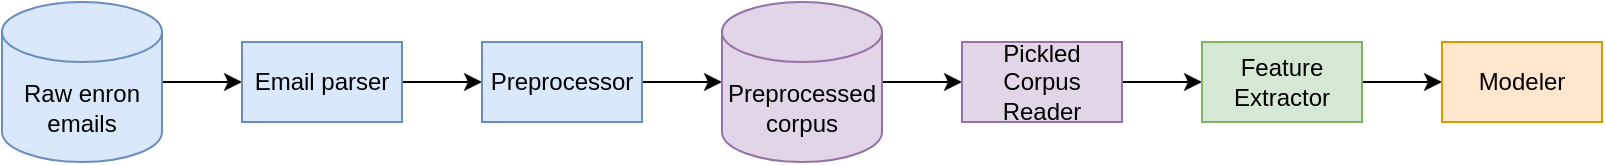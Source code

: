 <mxfile version="17.4.2" type="device" pages="3"><diagram id="4cCt6KYhUxjtPOJoeI9C" name="Pipeline of storage"><mxGraphModel dx="1186" dy="822" grid="1" gridSize="10" guides="1" tooltips="1" connect="1" arrows="1" fold="1" page="1" pageScale="1" pageWidth="827" pageHeight="1169" math="0" shadow="0"><root><mxCell id="0"/><mxCell id="1" parent="0"/><mxCell id="dwaxpqZqscK2zUgmZ3Gi-1" style="edgeStyle=orthogonalEdgeStyle;rounded=0;orthogonalLoop=1;jettySize=auto;html=1;exitX=1;exitY=0.5;exitDx=0;exitDy=0;exitPerimeter=0;entryX=0;entryY=0.5;entryDx=0;entryDy=0;" edge="1" parent="1" source="zdUrqplgJED3Nsyg5-id-1" target="zdUrqplgJED3Nsyg5-id-2"><mxGeometry relative="1" as="geometry"/></mxCell><mxCell id="zdUrqplgJED3Nsyg5-id-1" value="Raw enron emails" style="shape=cylinder3;whiteSpace=wrap;html=1;boundedLbl=1;backgroundOutline=1;size=15;fillColor=#dae8fc;strokeColor=#6c8ebf;" vertex="1" parent="1"><mxGeometry x="14" y="200" width="80" height="80" as="geometry"/></mxCell><mxCell id="dwaxpqZqscK2zUgmZ3Gi-2" style="edgeStyle=orthogonalEdgeStyle;rounded=0;orthogonalLoop=1;jettySize=auto;html=1;exitX=1;exitY=0.5;exitDx=0;exitDy=0;entryX=0;entryY=0.5;entryDx=0;entryDy=0;" edge="1" parent="1" source="zdUrqplgJED3Nsyg5-id-2" target="zdUrqplgJED3Nsyg5-id-3"><mxGeometry relative="1" as="geometry"/></mxCell><mxCell id="zdUrqplgJED3Nsyg5-id-2" value="Email parser" style="rounded=0;whiteSpace=wrap;html=1;fillColor=#dae8fc;strokeColor=#6c8ebf;" vertex="1" parent="1"><mxGeometry x="134" y="220" width="80" height="40" as="geometry"/></mxCell><mxCell id="dwaxpqZqscK2zUgmZ3Gi-3" style="edgeStyle=orthogonalEdgeStyle;rounded=0;orthogonalLoop=1;jettySize=auto;html=1;exitX=1;exitY=0.5;exitDx=0;exitDy=0;entryX=0;entryY=0.5;entryDx=0;entryDy=0;entryPerimeter=0;" edge="1" parent="1" source="zdUrqplgJED3Nsyg5-id-3" target="zdUrqplgJED3Nsyg5-id-5"><mxGeometry relative="1" as="geometry"/></mxCell><mxCell id="zdUrqplgJED3Nsyg5-id-3" value="Preprocessor" style="rounded=0;whiteSpace=wrap;html=1;fillColor=#dae8fc;strokeColor=#6c8ebf;" vertex="1" parent="1"><mxGeometry x="254" y="220" width="80" height="40" as="geometry"/></mxCell><mxCell id="dwaxpqZqscK2zUgmZ3Gi-4" style="edgeStyle=orthogonalEdgeStyle;rounded=0;orthogonalLoop=1;jettySize=auto;html=1;exitX=1;exitY=0.5;exitDx=0;exitDy=0;exitPerimeter=0;entryX=0;entryY=0.5;entryDx=0;entryDy=0;" edge="1" parent="1" source="zdUrqplgJED3Nsyg5-id-5" target="zdUrqplgJED3Nsyg5-id-6"><mxGeometry relative="1" as="geometry"/></mxCell><mxCell id="zdUrqplgJED3Nsyg5-id-5" value="Preprocessed&lt;br&gt;corpus" style="shape=cylinder3;whiteSpace=wrap;html=1;boundedLbl=1;backgroundOutline=1;size=15;fillColor=#e1d5e7;strokeColor=#9673a6;" vertex="1" parent="1"><mxGeometry x="374" y="200" width="80" height="80" as="geometry"/></mxCell><mxCell id="dwaxpqZqscK2zUgmZ3Gi-5" style="edgeStyle=orthogonalEdgeStyle;rounded=0;orthogonalLoop=1;jettySize=auto;html=1;exitX=1;exitY=0.5;exitDx=0;exitDy=0;entryX=0;entryY=0.5;entryDx=0;entryDy=0;" edge="1" parent="1" source="zdUrqplgJED3Nsyg5-id-6" target="zdUrqplgJED3Nsyg5-id-7"><mxGeometry relative="1" as="geometry"/></mxCell><mxCell id="zdUrqplgJED3Nsyg5-id-6" value="Pickled Corpus Reader" style="rounded=0;whiteSpace=wrap;html=1;fillColor=#e1d5e7;strokeColor=#9673a6;" vertex="1" parent="1"><mxGeometry x="494" y="220" width="80" height="40" as="geometry"/></mxCell><mxCell id="dwaxpqZqscK2zUgmZ3Gi-6" style="edgeStyle=orthogonalEdgeStyle;rounded=0;orthogonalLoop=1;jettySize=auto;html=1;exitX=1;exitY=0.5;exitDx=0;exitDy=0;entryX=0;entryY=0.5;entryDx=0;entryDy=0;" edge="1" parent="1" source="zdUrqplgJED3Nsyg5-id-7" target="zdUrqplgJED3Nsyg5-id-8"><mxGeometry relative="1" as="geometry"/></mxCell><mxCell id="zdUrqplgJED3Nsyg5-id-7" value="Feature&lt;br&gt;Extractor" style="rounded=0;whiteSpace=wrap;html=1;fillColor=#d5e8d4;strokeColor=#82b366;" vertex="1" parent="1"><mxGeometry x="614" y="220" width="80" height="40" as="geometry"/></mxCell><mxCell id="zdUrqplgJED3Nsyg5-id-8" value="Modeler" style="rounded=0;whiteSpace=wrap;html=1;fillColor=#ffe6cc;strokeColor=#d79b00;" vertex="1" parent="1"><mxGeometry x="734" y="220" width="80" height="40" as="geometry"/></mxCell></root></mxGraphModel></diagram><diagram id="elXj6Nad-jLBBhK5AAyO" name="Clustering Workflow"><mxGraphModel dx="1186" dy="822" grid="1" gridSize="10" guides="1" tooltips="1" connect="1" arrows="1" fold="1" page="1" pageScale="1" pageWidth="827" pageHeight="1169" math="0" shadow="0"><root><mxCell id="0"/><mxCell id="1" parent="0"/><mxCell id="xa8Fm8RDKWw-NHZ3rxOy-21" style="edgeStyle=orthogonalEdgeStyle;rounded=0;orthogonalLoop=1;jettySize=auto;html=1;exitX=1.025;exitY=0.375;exitDx=0;exitDy=0;entryX=0;entryY=0.5;entryDx=0;entryDy=0;exitPerimeter=0;" edge="1" parent="1" source="xa8Fm8RDKWw-NHZ3rxOy-1" target="xa8Fm8RDKWw-NHZ3rxOy-4"><mxGeometry relative="1" as="geometry"/></mxCell><mxCell id="xa8Fm8RDKWw-NHZ3rxOy-1" value="Instances" style="shape=document;whiteSpace=wrap;html=1;boundedLbl=1;aspect=fixed;fillColor=#dae8fc;strokeColor=#6c8ebf;" vertex="1" parent="1"><mxGeometry x="120" y="360" width="80" height="53.32" as="geometry"/></mxCell><mxCell id="xa8Fm8RDKWw-NHZ3rxOy-2" value="Instances" style="shape=document;whiteSpace=wrap;html=1;boundedLbl=1;aspect=fixed;fillColor=#dae8fc;strokeColor=#6c8ebf;" vertex="1" parent="1"><mxGeometry x="110" y="370" width="80" height="53.32" as="geometry"/></mxCell><mxCell id="xa8Fm8RDKWw-NHZ3rxOy-3" value="Train &lt;br&gt;instances" style="shape=document;whiteSpace=wrap;html=1;boundedLbl=1;aspect=fixed;fillColor=#dae8fc;strokeColor=#6c8ebf;" vertex="1" parent="1"><mxGeometry x="100" y="380" width="80" height="53.32" as="geometry"/></mxCell><mxCell id="xa8Fm8RDKWw-NHZ3rxOy-20" style="edgeStyle=orthogonalEdgeStyle;rounded=0;orthogonalLoop=1;jettySize=auto;html=1;exitX=1;exitY=0.5;exitDx=0;exitDy=0;entryX=0;entryY=0.5;entryDx=0;entryDy=0;" edge="1" parent="1" source="xa8Fm8RDKWw-NHZ3rxOy-4" target="xa8Fm8RDKWw-NHZ3rxOy-5"><mxGeometry relative="1" as="geometry"/></mxCell><mxCell id="xa8Fm8RDKWw-NHZ3rxOy-4" value="Feature&lt;br&gt;Vectors" style="rounded=0;whiteSpace=wrap;html=1;fillColor=#d5e8d4;strokeColor=#82b366;" vertex="1" parent="1"><mxGeometry x="280" y="360" width="80" height="40" as="geometry"/></mxCell><mxCell id="xa8Fm8RDKWw-NHZ3rxOy-17" style="edgeStyle=orthogonalEdgeStyle;rounded=0;orthogonalLoop=1;jettySize=auto;html=1;exitX=0.5;exitY=1;exitDx=0;exitDy=0;entryX=0.5;entryY=0;entryDx=0;entryDy=0;" edge="1" parent="1" source="xa8Fm8RDKWw-NHZ3rxOy-5" target="xa8Fm8RDKWw-NHZ3rxOy-6"><mxGeometry relative="1" as="geometry"/></mxCell><mxCell id="xa8Fm8RDKWw-NHZ3rxOy-18" style="edgeStyle=orthogonalEdgeStyle;rounded=0;orthogonalLoop=1;jettySize=auto;html=1;exitX=0.5;exitY=1;exitDx=0;exitDy=0;entryX=0.5;entryY=0;entryDx=0;entryDy=0;" edge="1" parent="1" source="xa8Fm8RDKWw-NHZ3rxOy-5" target="xa8Fm8RDKWw-NHZ3rxOy-8"><mxGeometry relative="1" as="geometry"/></mxCell><mxCell id="xa8Fm8RDKWw-NHZ3rxOy-19" style="edgeStyle=orthogonalEdgeStyle;rounded=0;orthogonalLoop=1;jettySize=auto;html=1;exitX=0.5;exitY=1;exitDx=0;exitDy=0;entryX=0.5;entryY=0;entryDx=0;entryDy=0;" edge="1" parent="1" source="xa8Fm8RDKWw-NHZ3rxOy-5" target="xa8Fm8RDKWw-NHZ3rxOy-7"><mxGeometry relative="1" as="geometry"/></mxCell><mxCell id="xa8Fm8RDKWw-NHZ3rxOy-5" value="Clustering&lt;br&gt;algorithms" style="ellipse;whiteSpace=wrap;html=1;aspect=fixed;fillColor=#dae8fc;strokeColor=#6c8ebf;" vertex="1" parent="1"><mxGeometry x="440" y="320" width="120" height="120" as="geometry"/></mxCell><mxCell id="xa8Fm8RDKWw-NHZ3rxOy-6" value="Cluster 1" style="rounded=0;whiteSpace=wrap;html=1;fillColor=#f8cecc;strokeColor=#b85450;" vertex="1" parent="1"><mxGeometry x="320" y="500" width="80" height="40" as="geometry"/></mxCell><mxCell id="xa8Fm8RDKWw-NHZ3rxOy-7" value="Cluster 2" style="rounded=0;whiteSpace=wrap;html=1;fillColor=#f8cecc;strokeColor=#b85450;" vertex="1" parent="1"><mxGeometry x="460" y="500" width="80" height="40" as="geometry"/></mxCell><mxCell id="xa8Fm8RDKWw-NHZ3rxOy-8" value="Cluster n" style="rounded=0;whiteSpace=wrap;html=1;fillColor=#f8cecc;strokeColor=#b85450;" vertex="1" parent="1"><mxGeometry x="600" y="500" width="80" height="40" as="geometry"/></mxCell><mxCell id="xa8Fm8RDKWw-NHZ3rxOy-14" style="edgeStyle=orthogonalEdgeStyle;rounded=0;orthogonalLoop=1;jettySize=auto;html=1;exitX=0.5;exitY=0;exitDx=0;exitDy=0;entryX=0.5;entryY=1;entryDx=0;entryDy=0;" edge="1" parent="1" target="xa8Fm8RDKWw-NHZ3rxOy-7"><mxGeometry relative="1" as="geometry"><mxPoint x="500" y="600" as="sourcePoint"/></mxGeometry></mxCell><mxCell id="xa8Fm8RDKWw-NHZ3rxOy-15" style="edgeStyle=orthogonalEdgeStyle;rounded=0;orthogonalLoop=1;jettySize=auto;html=1;exitX=0.5;exitY=0;exitDx=0;exitDy=0;entryX=0.5;entryY=1;entryDx=0;entryDy=0;" edge="1" parent="1" target="xa8Fm8RDKWw-NHZ3rxOy-6"><mxGeometry relative="1" as="geometry"><mxPoint x="500" y="600" as="sourcePoint"/></mxGeometry></mxCell><mxCell id="xa8Fm8RDKWw-NHZ3rxOy-16" style="edgeStyle=orthogonalEdgeStyle;rounded=0;orthogonalLoop=1;jettySize=auto;html=1;exitX=0.5;exitY=0;exitDx=0;exitDy=0;entryX=0.5;entryY=1;entryDx=0;entryDy=0;" edge="1" parent="1" target="xa8Fm8RDKWw-NHZ3rxOy-8"><mxGeometry relative="1" as="geometry"><mxPoint x="500" y="600" as="sourcePoint"/></mxGeometry></mxCell></root></mxGraphModel></diagram><diagram id="sJ8ZBq6m2rWdsQ4rDKtA" name="Clustering pipeline"><mxGraphModel dx="1179" dy="1077" grid="1" gridSize="10" guides="1" tooltips="1" connect="1" arrows="1" fold="1" page="1" pageScale="1" pageWidth="827" pageHeight="1169" math="0" shadow="0"><root><mxCell id="0"/><mxCell id="1" parent="0"/><mxCell id="Gg1plbb5mxzO2n8cTynK-14" value="Modeling" style="rounded=0;whiteSpace=wrap;html=1;fillColor=none;verticalAlign=top;" vertex="1" parent="1"><mxGeometry x="80" y="900" width="280" height="210" as="geometry"/></mxCell><mxCell id="Oy22DW7i5BWMLjkXOpcb-2" style="edgeStyle=orthogonalEdgeStyle;rounded=0;orthogonalLoop=1;jettySize=auto;html=1;exitX=0.5;exitY=1;exitDx=0;exitDy=0;entryX=0.5;entryY=0;entryDx=0;entryDy=0;" edge="1" parent="1" source="Gg1plbb5mxzO2n8cTynK-16" target="Gg1plbb5mxzO2n8cTynK-14"><mxGeometry relative="1" as="geometry"/></mxCell><mxCell id="Gg1plbb5mxzO2n8cTynK-16" value="Vectorization" style="rounded=0;whiteSpace=wrap;html=1;fillColor=none;verticalAlign=top;" vertex="1" parent="1"><mxGeometry x="80" y="500" width="280" height="360" as="geometry"/></mxCell><mxCell id="u58sxOYqs8dfKbPYGNdO-4" value="Doc2vec" style="rounded=0;whiteSpace=wrap;html=1;fillColor=#d5e8d4;strokeColor=#82b366;" vertex="1" parent="1"><mxGeometry x="180" y="800" width="80" height="40" as="geometry"/></mxCell><mxCell id="u58sxOYqs8dfKbPYGNdO-10" value="HashVectorizer" style="rounded=0;whiteSpace=wrap;html=1;fillColor=#d5e8d4;strokeColor=#82b366;" vertex="1" parent="1"><mxGeometry x="120" y="720" width="80" height="40" as="geometry"/></mxCell><mxCell id="u58sxOYqs8dfKbPYGNdO-11" value="Frequencies" style="rounded=0;whiteSpace=wrap;html=1;fillColor=#d5e8d4;strokeColor=#82b366;" vertex="1" parent="1"><mxGeometry x="240" y="720" width="80" height="40" as="geometry"/></mxCell><mxCell id="u58sxOYqs8dfKbPYGNdO-12" value="DBSCAN" style="rounded=0;whiteSpace=wrap;html=1;fillColor=#ffe6cc;strokeColor=#d79b00;" vertex="1" parent="1"><mxGeometry x="90" y="950" width="80" height="40" as="geometry"/></mxCell><mxCell id="u58sxOYqs8dfKbPYGNdO-13" value="HDBSCAN" style="rounded=0;whiteSpace=wrap;html=1;fillColor=#ffe6cc;strokeColor=#d79b00;" vertex="1" parent="1"><mxGeometry x="180" y="950" width="80" height="40" as="geometry"/></mxCell><mxCell id="u58sxOYqs8dfKbPYGNdO-14" value="OPTICS" style="rounded=0;whiteSpace=wrap;html=1;fillColor=#ffe6cc;strokeColor=#d79b00;" vertex="1" parent="1"><mxGeometry x="270" y="950" width="80" height="40" as="geometry"/></mxCell><mxCell id="u58sxOYqs8dfKbPYGNdO-16" value="K-means" style="rounded=0;whiteSpace=wrap;html=1;fillColor=#ffe6cc;strokeColor=#d79b00;" vertex="1" parent="1"><mxGeometry x="180" y="1000" width="80" height="40" as="geometry"/></mxCell><mxCell id="Gg1plbb5mxzO2n8cTynK-2" value="Tagger" style="rounded=0;whiteSpace=wrap;html=1;fillColor=#d5e8d4;strokeColor=#82b366;" vertex="1" parent="1"><mxGeometry x="135" y="635" width="80" height="40" as="geometry"/></mxCell><mxCell id="Gg1plbb5mxzO2n8cTynK-3" value="PoS" style="rounded=0;whiteSpace=wrap;html=1;fillColor=#d5e8d4;strokeColor=#82b366;" vertex="1" parent="1"><mxGeometry x="225" y="635" width="80" height="40" as="geometry"/></mxCell><mxCell id="Gg1plbb5mxzO2n8cTynK-5" value="Lemmas" style="rounded=0;whiteSpace=wrap;html=1;fillColor=#d5e8d4;strokeColor=#82b366;" vertex="1" parent="1"><mxGeometry x="135" y="570" width="80" height="40" as="geometry"/></mxCell><mxCell id="Gg1plbb5mxzO2n8cTynK-6" value="Stems" style="rounded=0;whiteSpace=wrap;html=1;fillColor=#d5e8d4;strokeColor=#82b366;" vertex="1" parent="1"><mxGeometry x="225" y="570" width="80" height="40" as="geometry"/></mxCell><mxCell id="o7_xJ_ksS7_sO9Yga1ZS-1" style="edgeStyle=orthogonalEdgeStyle;rounded=0;orthogonalLoop=1;jettySize=auto;html=1;exitX=0.5;exitY=1;exitDx=0;exitDy=0;entryX=0.5;entryY=0;entryDx=0;entryDy=0;" edge="1" parent="1" source="Gg1plbb5mxzO2n8cTynK-8" target="Gg1plbb5mxzO2n8cTynK-16"><mxGeometry relative="1" as="geometry"/></mxCell><mxCell id="Gg1plbb5mxzO2n8cTynK-8" value="Tokenization" style="rounded=0;whiteSpace=wrap;html=1;fillColor=#ffe6cc;strokeColor=#d79b00;" vertex="1" parent="1"><mxGeometry x="170" y="380" width="100" height="60" as="geometry"/></mxCell><mxCell id="Gg1plbb5mxzO2n8cTynK-9" value="" style="group;fillColor=none;strokeColor=none;" vertex="1" connectable="0" parent="1"><mxGeometry x="165" y="260" width="100" height="73.33" as="geometry"/></mxCell><mxCell id="Gg1plbb5mxzO2n8cTynK-10" value="" style="shape=document;whiteSpace=wrap;html=1;boundedLbl=1;aspect=fixed;fillColor=#dae8fc;strokeColor=#6c8ebf;" vertex="1" parent="Gg1plbb5mxzO2n8cTynK-9"><mxGeometry x="20" width="80" height="53.33" as="geometry"/></mxCell><mxCell id="Gg1plbb5mxzO2n8cTynK-11" value="" style="shape=document;whiteSpace=wrap;html=1;boundedLbl=1;aspect=fixed;fillColor=#dae8fc;strokeColor=#6c8ebf;" vertex="1" parent="Gg1plbb5mxzO2n8cTynK-9"><mxGeometry x="10" y="10" width="80" height="53.33" as="geometry"/></mxCell><mxCell id="Gg1plbb5mxzO2n8cTynK-12" value="Enron mails&lt;br&gt;corpus" style="shape=document;whiteSpace=wrap;html=1;boundedLbl=1;aspect=fixed;fillColor=#dae8fc;strokeColor=#6c8ebf;" vertex="1" parent="Gg1plbb5mxzO2n8cTynK-9"><mxGeometry y="20" width="80" height="53.33" as="geometry"/></mxCell><mxCell id="Gg1plbb5mxzO2n8cTynK-13" style="edgeStyle=orthogonalEdgeStyle;rounded=0;orthogonalLoop=1;jettySize=auto;html=1;entryX=0.5;entryY=0;entryDx=0;entryDy=0;" edge="1" parent="1" target="Gg1plbb5mxzO2n8cTynK-8"><mxGeometry relative="1" as="geometry"><mxPoint x="220" y="320" as="sourcePoint"/></mxGeometry></mxCell><mxCell id="Gg1plbb5mxzO2n8cTynK-15" value="Cross Validation" style="text;html=1;align=center;verticalAlign=middle;resizable=0;points=[];autosize=1;strokeColor=none;fillColor=none;" vertex="1" parent="1"><mxGeometry x="170" y="1070" width="100" height="20" as="geometry"/></mxCell></root></mxGraphModel></diagram></mxfile>